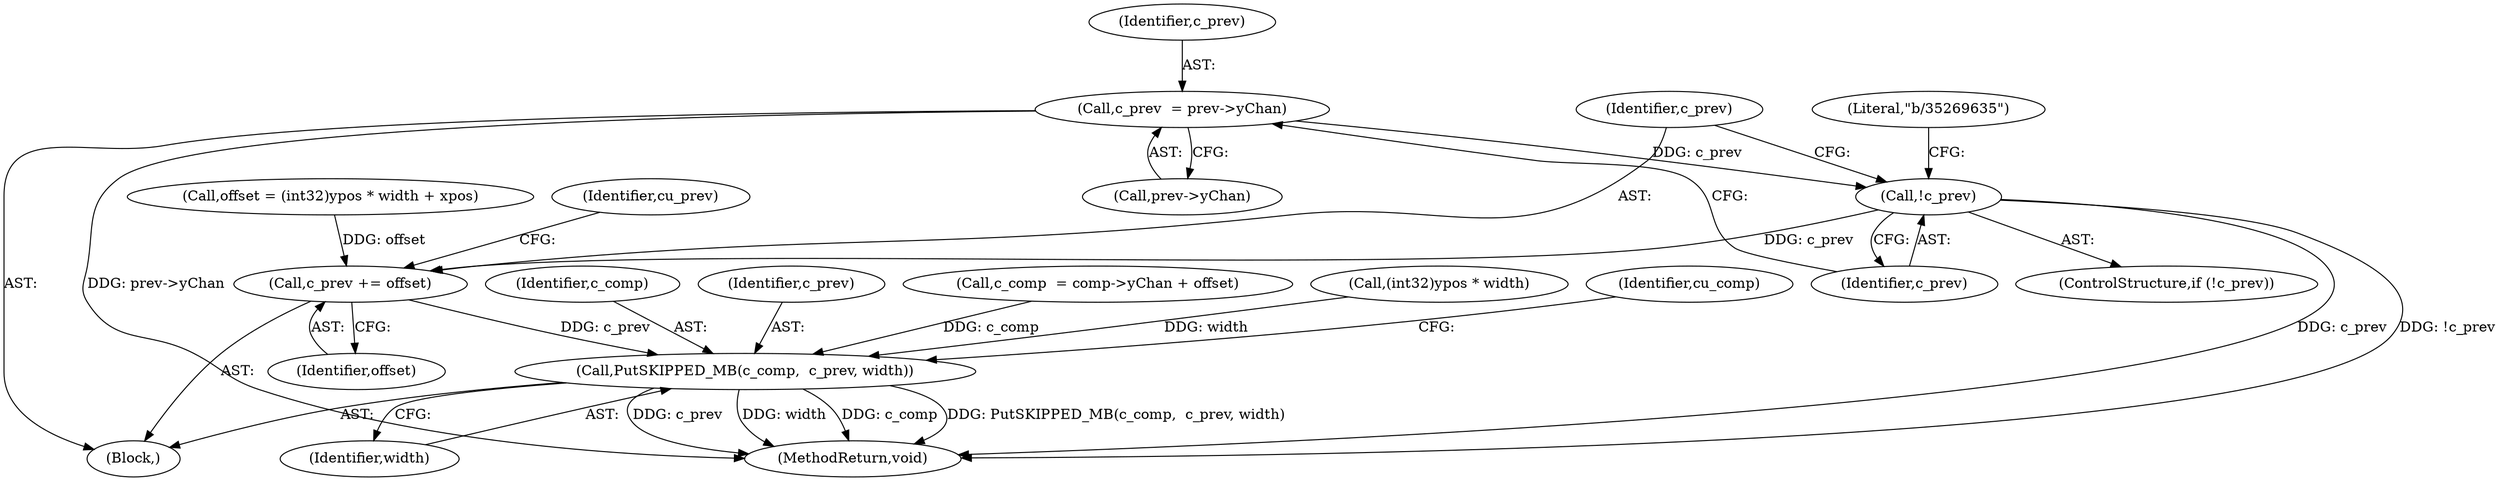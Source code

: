 digraph "0_Android_961e5ac5788b52304e64b9a509781beaf5201fb0_0@pointer" {
"1000186" [label="(Call,c_prev  = prev->yChan)"];
"1000192" [label="(Call,!c_prev)"];
"1000201" [label="(Call,c_prev += offset)"];
"1000268" [label="(Call,PutSKIPPED_MB(c_comp,  c_prev, width))"];
"1000205" [label="(Identifier,cu_prev)"];
"1000268" [label="(Call,PutSKIPPED_MB(c_comp,  c_prev, width))"];
"1000201" [label="(Call,c_prev += offset)"];
"1000269" [label="(Identifier,c_comp)"];
"1000112" [label="(Block,)"];
"1000193" [label="(Identifier,c_prev)"];
"1000401" [label="(MethodReturn,void)"];
"1000203" [label="(Identifier,offset)"];
"1000196" [label="(Literal,\"b/35269635\")"];
"1000271" [label="(Identifier,width)"];
"1000270" [label="(Identifier,c_prev)"];
"1000192" [label="(Call,!c_prev)"];
"1000202" [label="(Identifier,c_prev)"];
"1000187" [label="(Identifier,c_prev)"];
"1000235" [label="(Call,c_comp  = comp->yChan + offset)"];
"1000180" [label="(Call,(int32)ypos * width)"];
"1000186" [label="(Call,c_prev  = prev->yChan)"];
"1000177" [label="(Call,offset = (int32)ypos * width + xpos)"];
"1000273" [label="(Identifier,cu_comp)"];
"1000191" [label="(ControlStructure,if (!c_prev))"];
"1000188" [label="(Call,prev->yChan)"];
"1000186" -> "1000112"  [label="AST: "];
"1000186" -> "1000188"  [label="CFG: "];
"1000187" -> "1000186"  [label="AST: "];
"1000188" -> "1000186"  [label="AST: "];
"1000193" -> "1000186"  [label="CFG: "];
"1000186" -> "1000401"  [label="DDG: prev->yChan"];
"1000186" -> "1000192"  [label="DDG: c_prev"];
"1000192" -> "1000191"  [label="AST: "];
"1000192" -> "1000193"  [label="CFG: "];
"1000193" -> "1000192"  [label="AST: "];
"1000196" -> "1000192"  [label="CFG: "];
"1000202" -> "1000192"  [label="CFG: "];
"1000192" -> "1000401"  [label="DDG: c_prev"];
"1000192" -> "1000401"  [label="DDG: !c_prev"];
"1000192" -> "1000201"  [label="DDG: c_prev"];
"1000201" -> "1000112"  [label="AST: "];
"1000201" -> "1000203"  [label="CFG: "];
"1000202" -> "1000201"  [label="AST: "];
"1000203" -> "1000201"  [label="AST: "];
"1000205" -> "1000201"  [label="CFG: "];
"1000177" -> "1000201"  [label="DDG: offset"];
"1000201" -> "1000268"  [label="DDG: c_prev"];
"1000268" -> "1000112"  [label="AST: "];
"1000268" -> "1000271"  [label="CFG: "];
"1000269" -> "1000268"  [label="AST: "];
"1000270" -> "1000268"  [label="AST: "];
"1000271" -> "1000268"  [label="AST: "];
"1000273" -> "1000268"  [label="CFG: "];
"1000268" -> "1000401"  [label="DDG: c_comp"];
"1000268" -> "1000401"  [label="DDG: PutSKIPPED_MB(c_comp,  c_prev, width)"];
"1000268" -> "1000401"  [label="DDG: c_prev"];
"1000268" -> "1000401"  [label="DDG: width"];
"1000235" -> "1000268"  [label="DDG: c_comp"];
"1000180" -> "1000268"  [label="DDG: width"];
}
